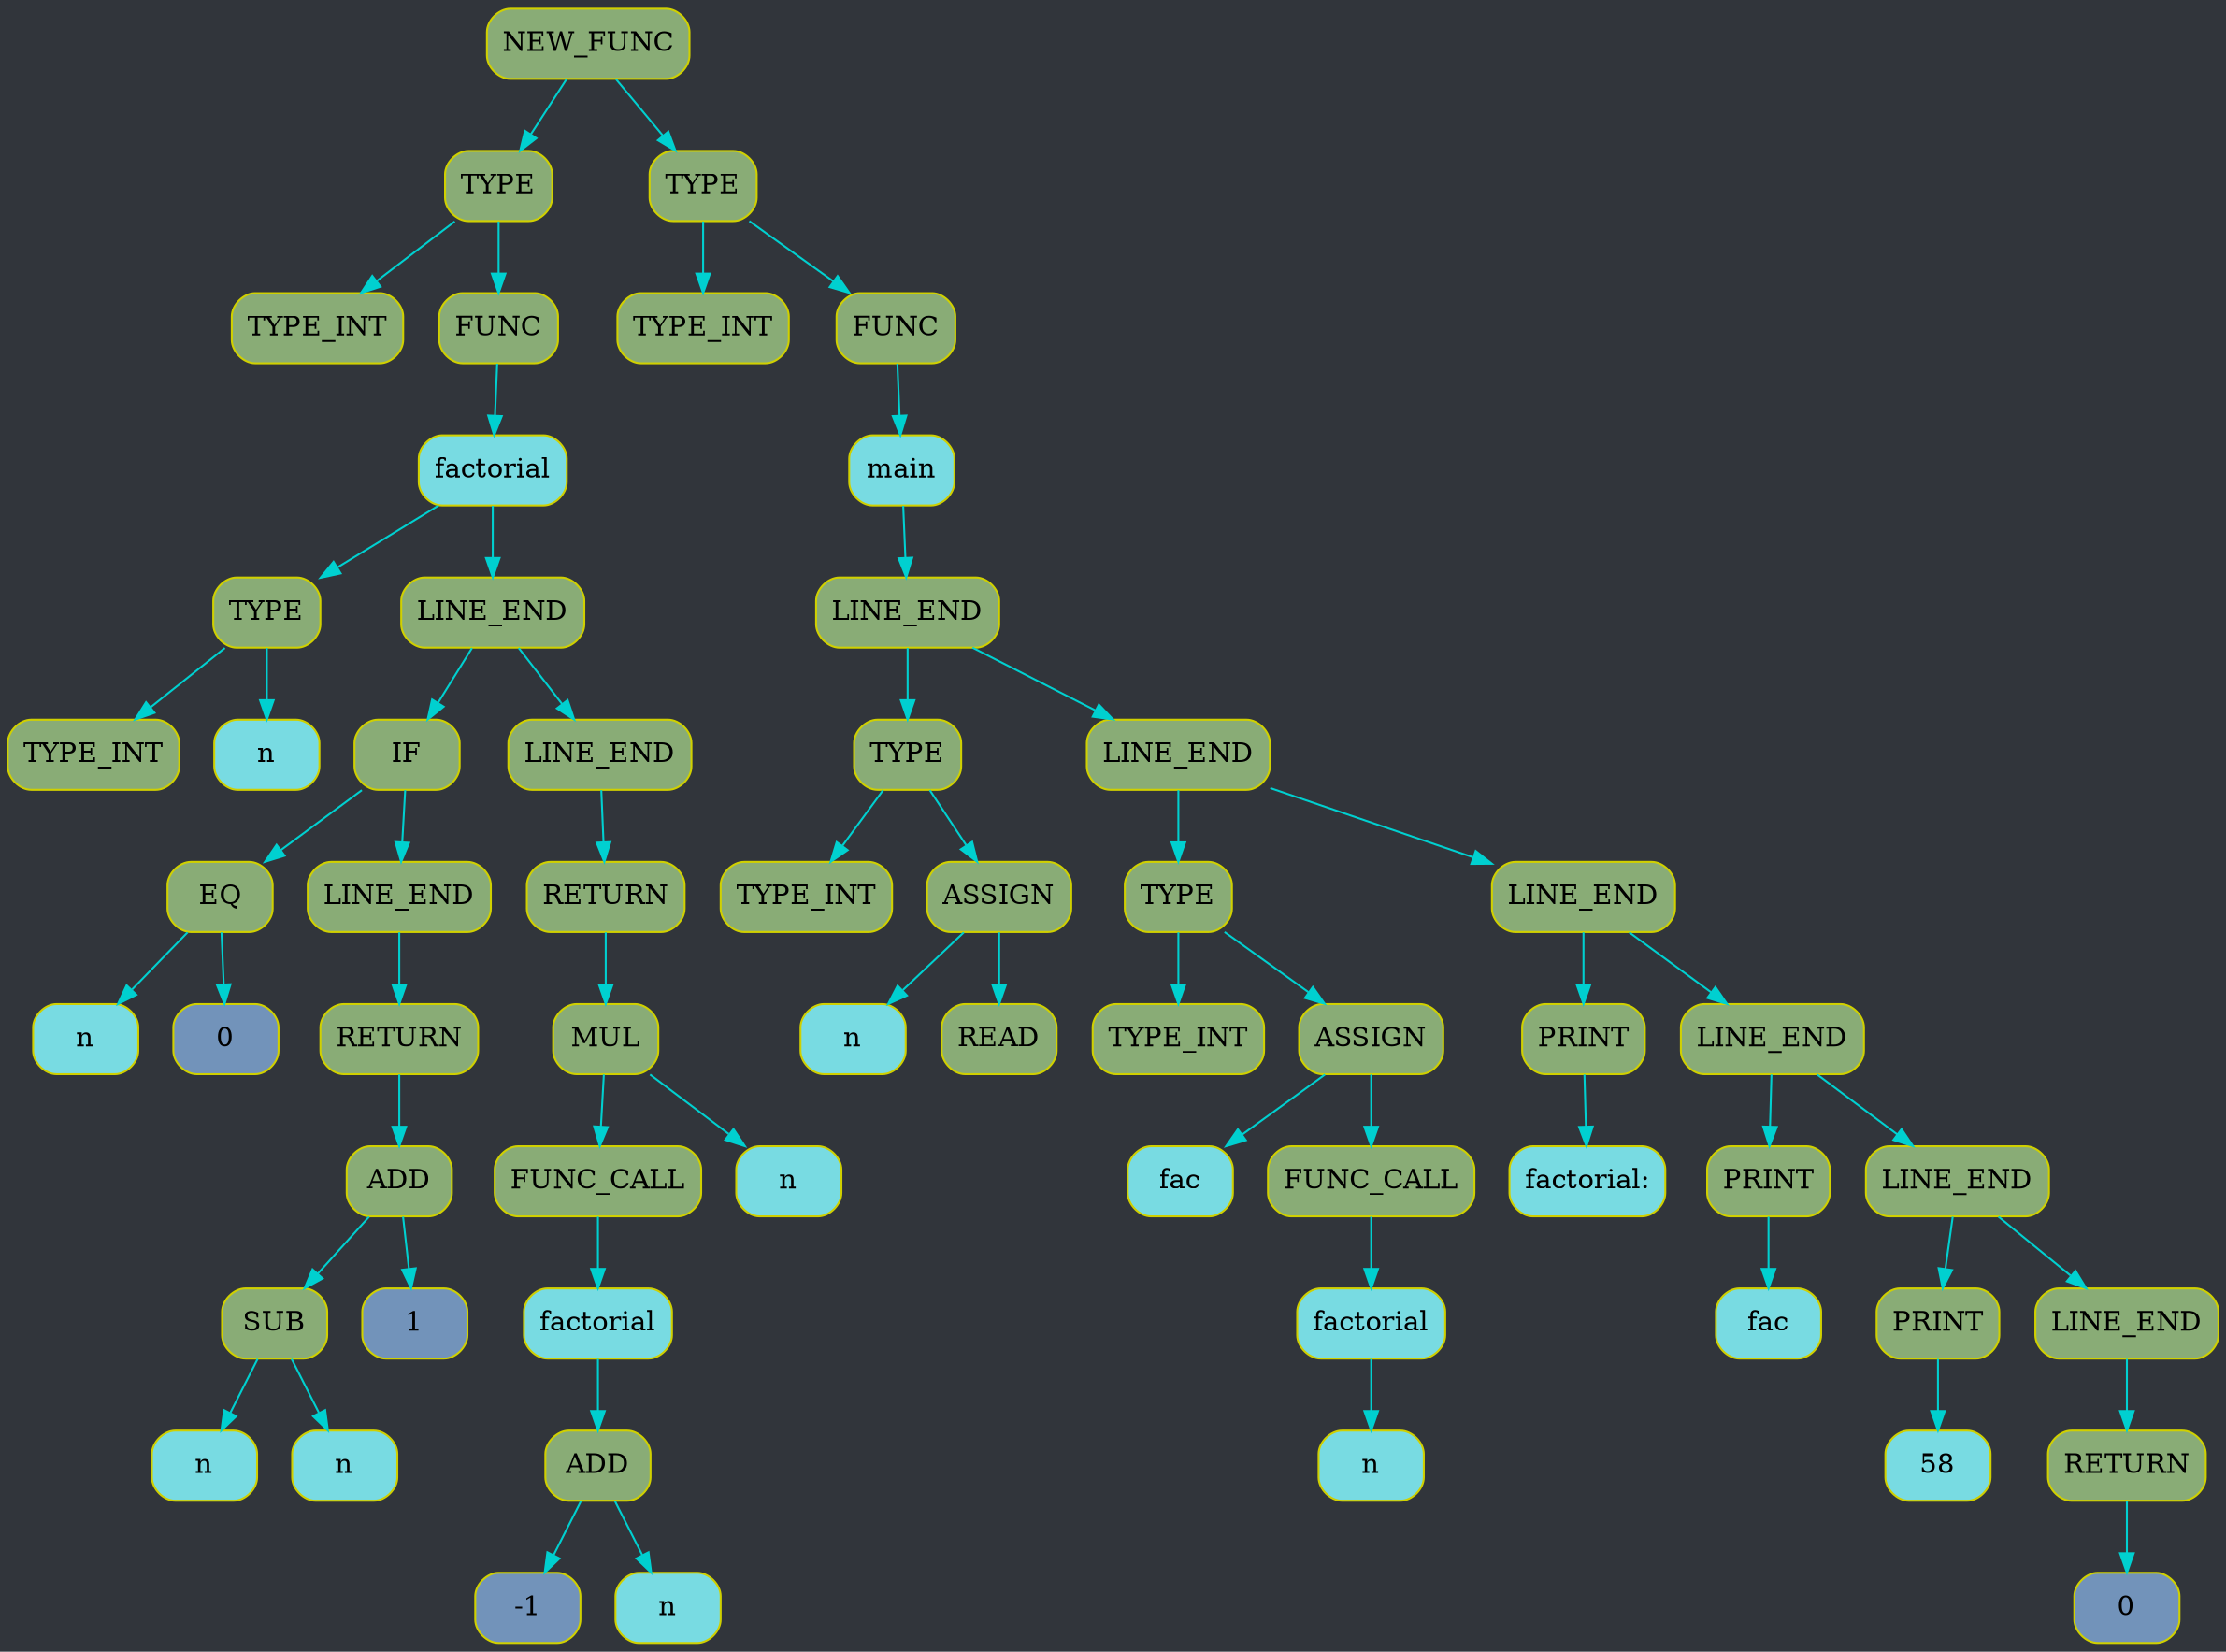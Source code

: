digraph G{
rankdir=TB;
graph [bgcolor="#31353b"];
edge[color="#00D0D0"];
node0x13e706300[shape=Mrecord, style=filled, fillcolor="#89AC76", label = "NEW_FUNC", color = "#D0D000"];
node0x13e706320[shape=Mrecord, style=filled, fillcolor="#89AC76", label = "TYPE", color = "#D0D000"];
node0x13e706340[shape=Mrecord, style=filled, fillcolor="#89AC76", label = "TYPE_INT", color = "#D0D000"];
node0x13e706360[shape=Mrecord, style=filled, fillcolor="#89AC76", label = "FUNC", color = "#D0D000"];
node0x13e706380[shape=Mrecord, style=filled, fillcolor="#78DBE2", label = "factorial", color = "#D0D000"];
node0x13e7063a0[shape=Mrecord, style=filled, fillcolor="#89AC76", label = "TYPE", color = "#D0D000"];
node0x13e7063c0[shape=Mrecord, style=filled, fillcolor="#89AC76", label = "TYPE_INT", color = "#D0D000"];
node0x13e7063f0[shape=Mrecord, style=filled, fillcolor="#78DBE2", label = "n", color = "#D0D000"];
node0x13e706410[shape=Mrecord, style=filled, fillcolor="#89AC76", label = "LINE_END", color = "#D0D000"];
node0x13e706430[shape=Mrecord, style=filled, fillcolor="#89AC76", label = "IF", color = "#D0D000"];
node0x13e706450[shape=Mrecord, style=filled, fillcolor="#89AC76", label = "EQ", color = "#D0D000"];
node0x13e706480[shape=Mrecord, style=filled, fillcolor="#78DBE2", label = "n", color = "#D0D000"];
node0x13e7064a0[shape=Mrecord, style=filled, fillcolor="#7293ba", label = "0", color = "#D0D000"];
node0x13e7064c0[shape=Mrecord, style=filled, fillcolor="#89AC76", label = "LINE_END", color = "#D0D000"];
node0x13e7064e0[shape=Mrecord, style=filled, fillcolor="#89AC76", label = "RETURN", color = "#D0D000"];
node0x13e706500[shape=Mrecord, style=filled, fillcolor="#89AC76", label = "ADD", color = "#D0D000"];
node0x13e706520[shape=Mrecord, style=filled, fillcolor="#89AC76", label = "SUB", color = "#D0D000"];
node0x13e706550[shape=Mrecord, style=filled, fillcolor="#78DBE2", label = "n", color = "#D0D000"];
node0x13e706580[shape=Mrecord, style=filled, fillcolor="#78DBE2", label = "n", color = "#D0D000"];
node0x13e7065a0[shape=Mrecord, style=filled, fillcolor="#7293ba", label = "1", color = "#D0D000"];
node0x13e7065c0[shape=Mrecord, style=filled, fillcolor="#89AC76", label = "LINE_END", color = "#D0D000"];
node0x13e7065e0[shape=Mrecord, style=filled, fillcolor="#89AC76", label = "RETURN", color = "#D0D000"];
node0x13e706600[shape=Mrecord, style=filled, fillcolor="#89AC76", label = "MUL", color = "#D0D000"];
node0x13e706620[shape=Mrecord, style=filled, fillcolor="#89AC76", label = "FUNC_CALL", color = "#D0D000"];
node0x13e706650[shape=Mrecord, style=filled, fillcolor="#78DBE2", label = "factorial", color = "#D0D000"];
node0x13e706670[shape=Mrecord, style=filled, fillcolor="#89AC76", label = "ADD", color = "#D0D000"];
node0x13e706690[shape=Mrecord, style=filled, fillcolor="#7293ba", label = "-1", color = "#D0D000"];
node0x13e7066c0[shape=Mrecord, style=filled, fillcolor="#78DBE2", label = "n", color = "#D0D000"];
node0x13e7066f0[shape=Mrecord, style=filled, fillcolor="#78DBE2", label = "n", color = "#D0D000"];
node0x13e706710[shape=Mrecord, style=filled, fillcolor="#89AC76", label = "TYPE", color = "#D0D000"];
node0x13e706730[shape=Mrecord, style=filled, fillcolor="#89AC76", label = "TYPE_INT", color = "#D0D000"];
node0x13e706750[shape=Mrecord, style=filled, fillcolor="#89AC76", label = "FUNC", color = "#D0D000"];
node0x13e706780[shape=Mrecord, style=filled, fillcolor="#78DBE2", label = "main", color = "#D0D000"];
node0x13e7067a0[shape=Mrecord, style=filled, fillcolor="#89AC76", label = "LINE_END", color = "#D0D000"];
node0x13e7067c0[shape=Mrecord, style=filled, fillcolor="#89AC76", label = "TYPE", color = "#D0D000"];
node0x13e7067e0[shape=Mrecord, style=filled, fillcolor="#89AC76", label = "TYPE_INT", color = "#D0D000"];
node0x13e706800[shape=Mrecord, style=filled, fillcolor="#89AC76", label = "ASSIGN", color = "#D0D000"];
node0x13e706830[shape=Mrecord, style=filled, fillcolor="#78DBE2", label = "n", color = "#D0D000"];
node0x13e706850[shape=Mrecord, style=filled, fillcolor="#89AC76", label = "READ", color = "#D0D000"];
node0x13e706870[shape=Mrecord, style=filled, fillcolor="#89AC76", label = "LINE_END", color = "#D0D000"];
node0x13e706890[shape=Mrecord, style=filled, fillcolor="#89AC76", label = "TYPE", color = "#D0D000"];
node0x13e7068b0[shape=Mrecord, style=filled, fillcolor="#89AC76", label = "TYPE_INT", color = "#D0D000"];
node0x13e7068d0[shape=Mrecord, style=filled, fillcolor="#89AC76", label = "ASSIGN", color = "#D0D000"];
node0x13e706900[shape=Mrecord, style=filled, fillcolor="#78DBE2", label = "fac", color = "#D0D000"];
node0x13e706920[shape=Mrecord, style=filled, fillcolor="#89AC76", label = "FUNC_CALL", color = "#D0D000"];
node0x13e706950[shape=Mrecord, style=filled, fillcolor="#78DBE2", label = "factorial", color = "#D0D000"];
node0x13e706980[shape=Mrecord, style=filled, fillcolor="#78DBE2", label = "n", color = "#D0D000"];
node0x13e7069a0[shape=Mrecord, style=filled, fillcolor="#89AC76", label = "LINE_END", color = "#D0D000"];
node0x13e7069c0[shape=Mrecord, style=filled, fillcolor="#89AC76", label = "PRINT", color = "#D0D000"];
node0x13e7069f0[shape=Mrecord, style=filled, fillcolor="#78DBE2", label = "factorial: ", color = "#D0D000"];
node0x13e706a10[shape=Mrecord, style=filled, fillcolor="#89AC76", label = "LINE_END", color = "#D0D000"];
node0x13e706a30[shape=Mrecord, style=filled, fillcolor="#89AC76", label = "PRINT", color = "#D0D000"];
node0x13e706a60[shape=Mrecord, style=filled, fillcolor="#78DBE2", label = "fac", color = "#D0D000"];
node0x13e706a80[shape=Mrecord, style=filled, fillcolor="#89AC76", label = "LINE_END", color = "#D0D000"];
node0x13e706aa0[shape=Mrecord, style=filled, fillcolor="#89AC76", label = "PRINT", color = "#D0D000"];
node0x13e706ad0[shape=Mrecord, style=filled, fillcolor="#78DBE2", label = "58", color = "#D0D000"];
node0x13e706af0[shape=Mrecord, style=filled, fillcolor="#89AC76", label = "LINE_END", color = "#D0D000"];
node0x13e706b10[shape=Mrecord, style=filled, fillcolor="#89AC76", label = "RETURN", color = "#D0D000"];
node0x13e706b30[shape=Mrecord, style=filled, fillcolor="#7293ba", label = "0", color = "#D0D000"];
node0x13e706300;
node0x13e706300->node0x13e706320;
node0x13e706320->node0x13e706340;


node0x13e706320->node0x13e706360;
node0x13e706360->node0x13e706380;
node0x13e706380->node0x13e7063a0;
node0x13e7063a0->node0x13e7063c0;


node0x13e7063a0->node0x13e7063f0;


node0x13e706380->node0x13e706410;
node0x13e706410->node0x13e706430;
node0x13e706430->node0x13e706450;
node0x13e706450->node0x13e706480;


node0x13e706450->node0x13e7064a0;


node0x13e706430->node0x13e7064c0;
node0x13e7064c0->node0x13e7064e0;
node0x13e7064e0->node0x13e706500;
node0x13e706500->node0x13e706520;
node0x13e706520->node0x13e706550;


node0x13e706520->node0x13e706580;


node0x13e706500->node0x13e7065a0;




node0x13e706410->node0x13e7065c0;
node0x13e7065c0->node0x13e7065e0;
node0x13e7065e0->node0x13e706600;
node0x13e706600->node0x13e706620;
node0x13e706620->node0x13e706650;
node0x13e706650->node0x13e706670;
node0x13e706670->node0x13e706690;


node0x13e706670->node0x13e7066c0;




node0x13e706600->node0x13e7066f0;





node0x13e706300->node0x13e706710;
node0x13e706710->node0x13e706730;


node0x13e706710->node0x13e706750;
node0x13e706750->node0x13e706780;

node0x13e706780->node0x13e7067a0;
node0x13e7067a0->node0x13e7067c0;
node0x13e7067c0->node0x13e7067e0;


node0x13e7067c0->node0x13e706800;
node0x13e706800->node0x13e706830;


node0x13e706800->node0x13e706850;


node0x13e7067a0->node0x13e706870;
node0x13e706870->node0x13e706890;
node0x13e706890->node0x13e7068b0;


node0x13e706890->node0x13e7068d0;
node0x13e7068d0->node0x13e706900;


node0x13e7068d0->node0x13e706920;
node0x13e706920->node0x13e706950;
node0x13e706950->node0x13e706980;




node0x13e706870->node0x13e7069a0;
node0x13e7069a0->node0x13e7069c0;
node0x13e7069c0->node0x13e7069f0;



node0x13e7069a0->node0x13e706a10;
node0x13e706a10->node0x13e706a30;
node0x13e706a30->node0x13e706a60;



node0x13e706a10->node0x13e706a80;
node0x13e706a80->node0x13e706aa0;
node0x13e706aa0->node0x13e706ad0;



node0x13e706a80->node0x13e706af0;
node0x13e706af0->node0x13e706b10;
node0x13e706b10->node0x13e706b30;






}
